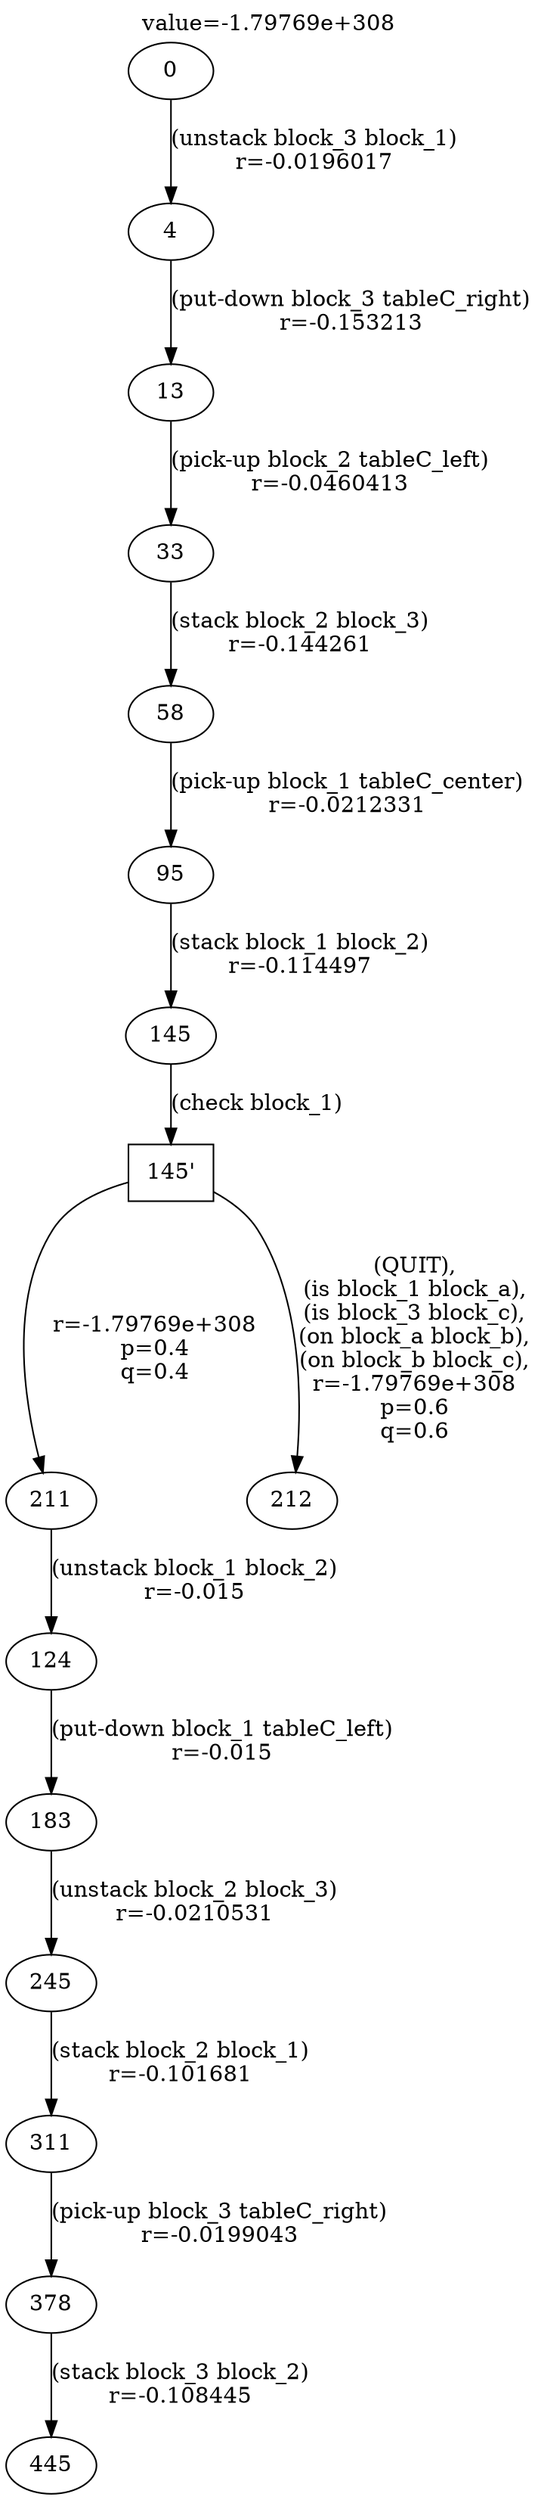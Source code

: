 digraph g{
label="value=-1.79769e+308"
labelloc=top
0->4 [ label="(unstack block_3 block_1)
r=-0.0196017" ];
4->13 [ label="(put-down block_3 tableC_right)
r=-0.153213" ];
13->33 [ label="(pick-up block_2 tableC_left)
r=-0.0460413" ];
33->58 [ label="(stack block_2 block_3)
r=-0.144261" ];
58->95 [ label="(pick-up block_1 tableC_center)
r=-0.0212331" ];
95->145 [ label="(stack block_1 block_2)
r=-0.114497" ];
"145'" [ shape=box ] ;
145->"145'" [ label="(check block_1)" ];
"145'"->211 [ label="
r=-1.79769e+308
p=0.4
q=0.4" ];
211->124 [ label="(unstack block_1 block_2)
r=-0.015" ];
124->183 [ label="(put-down block_1 tableC_left)
r=-0.015" ];
183->245 [ label="(unstack block_2 block_3)
r=-0.0210531" ];
245->311 [ label="(stack block_2 block_1)
r=-0.101681" ];
311->378 [ label="(pick-up block_3 tableC_right)
r=-0.0199043" ];
378->445 [ label="(stack block_3 block_2)
r=-0.108445" ];
"145'"->212 [ label="
(QUIT),
(is block_1 block_a),
(is block_3 block_c),
(on block_a block_b),
(on block_b block_c),
r=-1.79769e+308
p=0.6
q=0.6" ];
}
